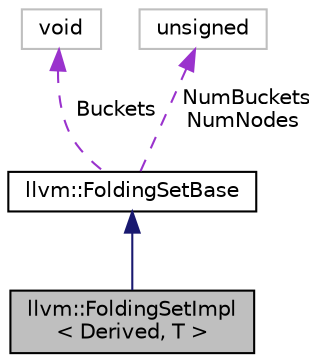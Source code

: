 digraph "llvm::FoldingSetImpl&lt; Derived, T &gt;"
{
 // LATEX_PDF_SIZE
  bgcolor="transparent";
  edge [fontname="Helvetica",fontsize="10",labelfontname="Helvetica",labelfontsize="10"];
  node [fontname="Helvetica",fontsize="10",shape=record];
  Node1 [label="llvm::FoldingSetImpl\l\< Derived, T \>",height=0.2,width=0.4,color="black", fillcolor="grey75", style="filled", fontcolor="black",tooltip="FoldingSetImpl - An implementation detail that lets us share code between FoldingSet and ContextualFo..."];
  Node2 -> Node1 [dir="back",color="midnightblue",fontsize="10",style="solid",fontname="Helvetica"];
  Node2 [label="llvm::FoldingSetBase",height=0.2,width=0.4,color="black",URL="$classllvm_1_1FoldingSetBase.html",tooltip="FoldingSetBase - Implements the folding set functionality."];
  Node3 -> Node2 [dir="back",color="darkorchid3",fontsize="10",style="dashed",label=" Buckets" ,fontname="Helvetica"];
  Node3 [label="void",height=0.2,width=0.4,color="grey75",tooltip=" "];
  Node4 -> Node2 [dir="back",color="darkorchid3",fontsize="10",style="dashed",label=" NumBuckets\nNumNodes" ,fontname="Helvetica"];
  Node4 [label="unsigned",height=0.2,width=0.4,color="grey75",tooltip=" "];
}

